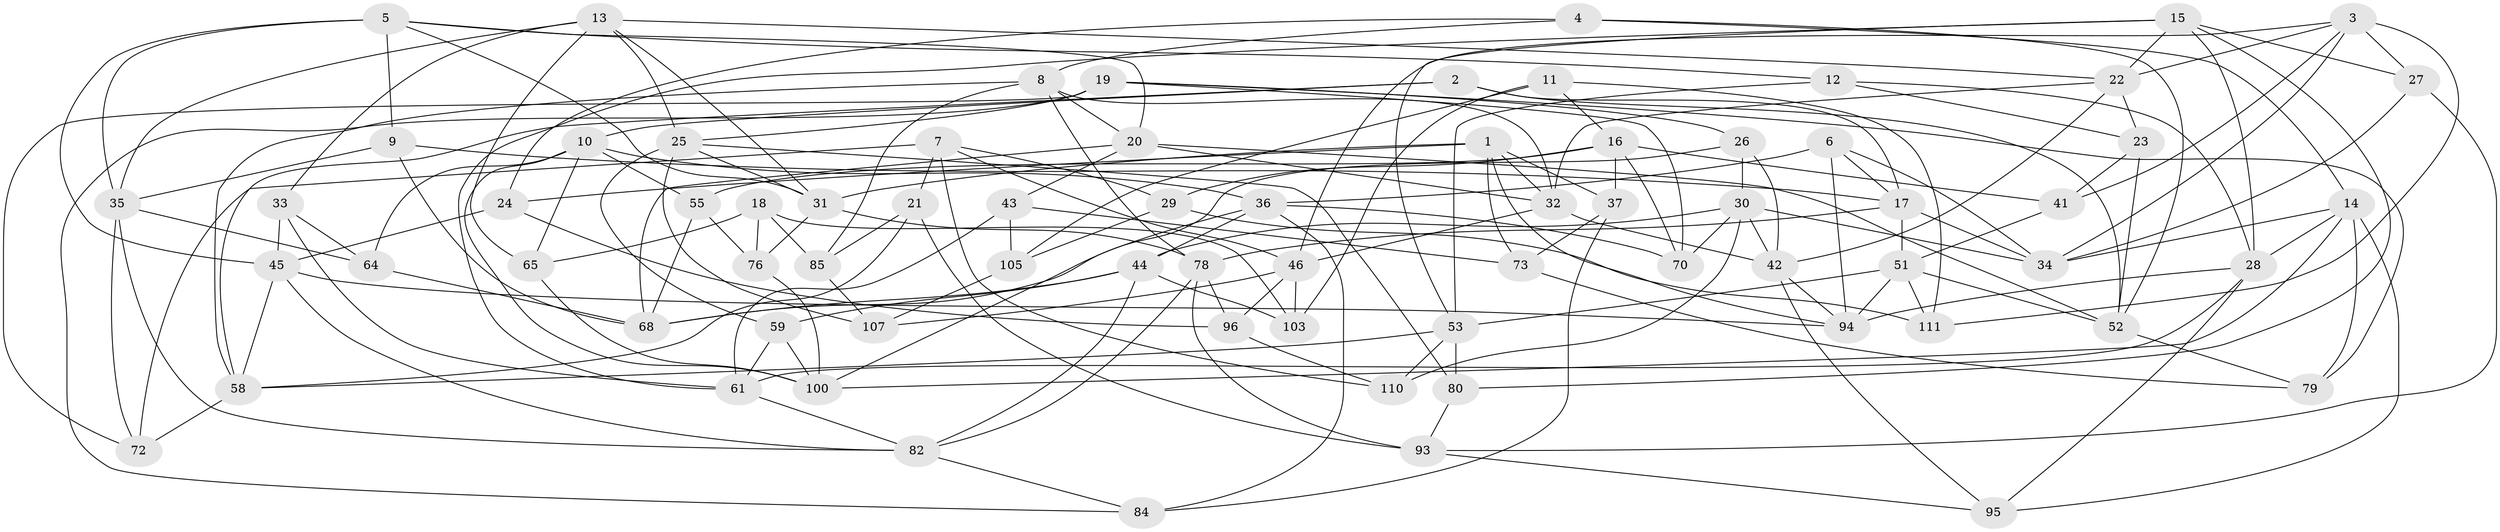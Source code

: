 // original degree distribution, {4: 1.0}
// Generated by graph-tools (version 1.1) at 2025/42/03/06/25 10:42:24]
// undirected, 73 vertices, 182 edges
graph export_dot {
graph [start="1"]
  node [color=gray90,style=filled];
  1 [super="+50"];
  2;
  3 [super="+39"];
  4;
  5 [super="+71"];
  6;
  7 [super="+109"];
  8 [super="+90"];
  9;
  10 [super="+75"];
  11;
  12;
  13 [super="+86"];
  14 [super="+81"];
  15 [super="+67"];
  16 [super="+56"];
  17 [super="+47"];
  18;
  19 [super="+87"];
  20 [super="+54"];
  21 [super="+63"];
  22 [super="+60"];
  23;
  24;
  25 [super="+97"];
  26;
  27;
  28 [super="+77"];
  29;
  30 [super="+40"];
  31 [super="+57"];
  32 [super="+108"];
  33;
  34 [super="+83"];
  35 [super="+69"];
  36 [super="+38"];
  37;
  41;
  42 [super="+48"];
  43;
  44 [super="+91"];
  45 [super="+88"];
  46 [super="+49"];
  51 [super="+101"];
  52 [super="+66"];
  53 [super="+74"];
  55;
  58 [super="+62"];
  59;
  61 [super="+92"];
  64;
  65;
  68 [super="+99"];
  70;
  72;
  73;
  76;
  78 [super="+106"];
  79;
  80;
  82 [super="+89"];
  84;
  85;
  93 [super="+102"];
  94 [super="+98"];
  95;
  96;
  100 [super="+104"];
  103;
  105;
  107;
  110;
  111;
  1 -- 24;
  1 -- 94;
  1 -- 73;
  1 -- 37;
  1 -- 32;
  1 -- 31;
  2 -- 52;
  2 -- 10;
  2 -- 17;
  2 -- 58;
  3 -- 27;
  3 -- 111;
  3 -- 22;
  3 -- 41;
  3 -- 34;
  3 -- 46;
  4 -- 24;
  4 -- 8;
  4 -- 52;
  4 -- 14;
  5 -- 9;
  5 -- 45;
  5 -- 20;
  5 -- 12;
  5 -- 35;
  5 -- 31;
  6 -- 17;
  6 -- 34;
  6 -- 36;
  6 -- 94;
  7 -- 21 [weight=2];
  7 -- 110;
  7 -- 46;
  7 -- 72;
  7 -- 29;
  8 -- 20;
  8 -- 32;
  8 -- 85;
  8 -- 78;
  8 -- 58;
  9 -- 35;
  9 -- 68;
  9 -- 17;
  10 -- 36;
  10 -- 65;
  10 -- 64;
  10 -- 55;
  10 -- 100;
  11 -- 103;
  11 -- 105;
  11 -- 111;
  11 -- 16;
  12 -- 28;
  12 -- 23;
  12 -- 53;
  13 -- 33;
  13 -- 35;
  13 -- 22;
  13 -- 65;
  13 -- 25;
  13 -- 31;
  14 -- 95;
  14 -- 34;
  14 -- 28;
  14 -- 100;
  14 -- 79;
  15 -- 27;
  15 -- 28;
  15 -- 22;
  15 -- 80;
  15 -- 53;
  15 -- 61;
  16 -- 37;
  16 -- 29;
  16 -- 55;
  16 -- 41;
  16 -- 70;
  17 -- 78;
  17 -- 51;
  17 -- 34;
  18 -- 103;
  18 -- 76;
  18 -- 65;
  18 -- 85;
  19 -- 79;
  19 -- 72;
  19 -- 26;
  19 -- 84;
  19 -- 70;
  19 -- 25;
  20 -- 43;
  20 -- 68;
  20 -- 32;
  20 -- 52;
  21 -- 85;
  21 -- 93 [weight=2];
  21 -- 58;
  22 -- 23;
  22 -- 42;
  22 -- 32;
  23 -- 41;
  23 -- 52;
  24 -- 96;
  24 -- 45;
  25 -- 31;
  25 -- 59;
  25 -- 80;
  25 -- 107;
  26 -- 30;
  26 -- 100;
  26 -- 42;
  27 -- 93;
  27 -- 34;
  28 -- 95;
  28 -- 61;
  28 -- 94;
  29 -- 111;
  29 -- 105;
  30 -- 70;
  30 -- 110;
  30 -- 34;
  30 -- 42;
  30 -- 44;
  31 -- 78;
  31 -- 76;
  32 -- 42;
  32 -- 46;
  33 -- 64;
  33 -- 45;
  33 -- 61;
  35 -- 72;
  35 -- 64;
  35 -- 82;
  36 -- 84;
  36 -- 70;
  36 -- 68;
  36 -- 44;
  37 -- 84;
  37 -- 73;
  41 -- 51;
  42 -- 95;
  42 -- 94;
  43 -- 73;
  43 -- 105;
  43 -- 61;
  44 -- 68;
  44 -- 103;
  44 -- 82;
  44 -- 59;
  45 -- 94;
  45 -- 58;
  45 -- 82;
  46 -- 107;
  46 -- 96;
  46 -- 103;
  51 -- 53;
  51 -- 111;
  51 -- 52;
  51 -- 94;
  52 -- 79;
  53 -- 80;
  53 -- 110;
  53 -- 58;
  55 -- 76;
  55 -- 68;
  58 -- 72;
  59 -- 100;
  59 -- 61;
  61 -- 82;
  64 -- 68;
  65 -- 100;
  73 -- 79;
  76 -- 100;
  78 -- 96;
  78 -- 82;
  78 -- 93;
  80 -- 93;
  82 -- 84;
  85 -- 107;
  93 -- 95;
  96 -- 110;
  105 -- 107;
}
